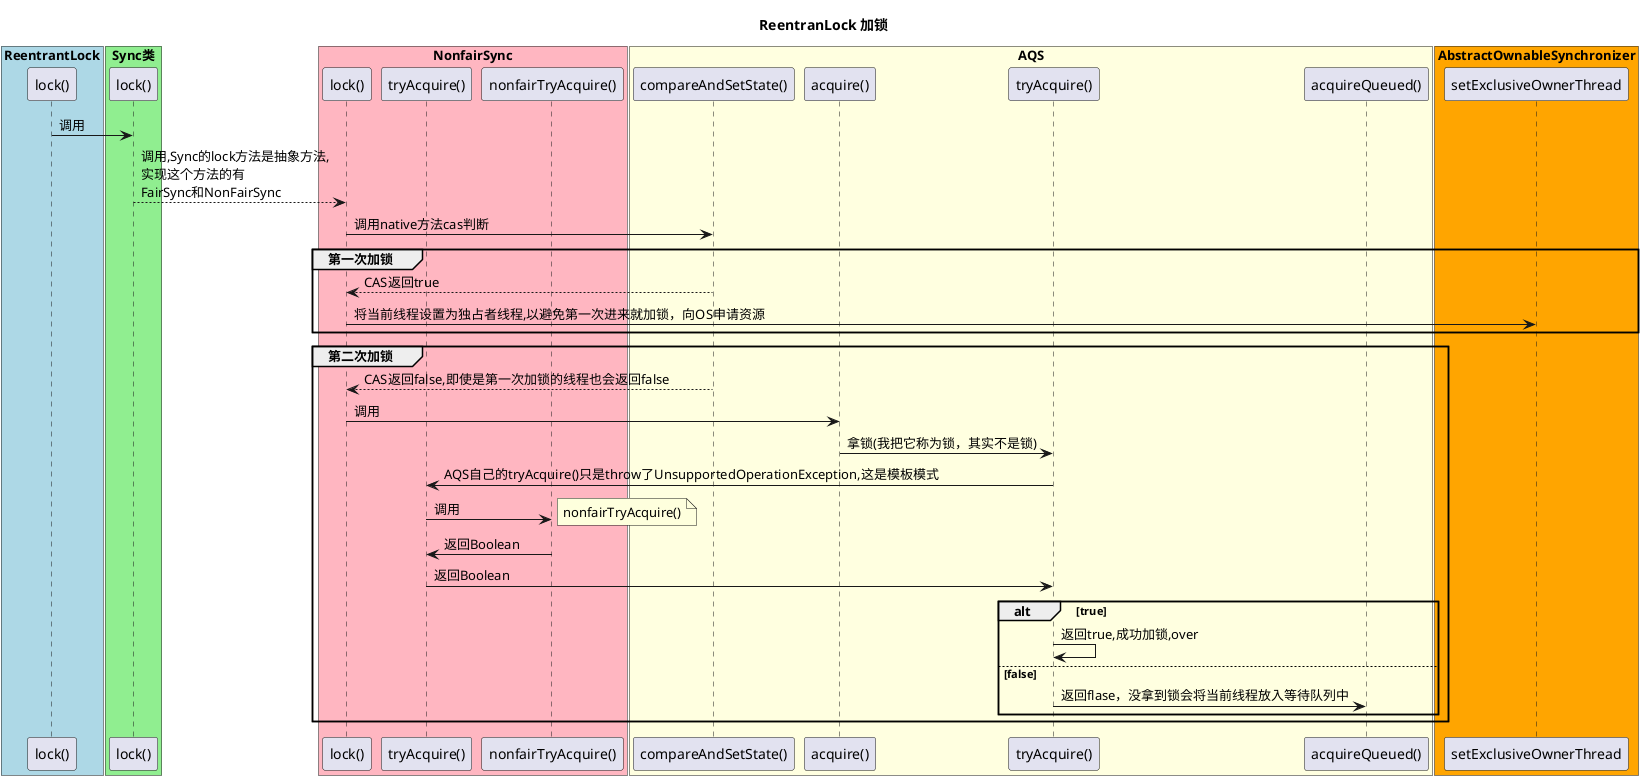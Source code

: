 @startuml

title ReentranLock 加锁

box "ReentrantLock" #LightBlue
    participant "lock()" as RLock
end box

box "Sync类" #LightGreen
    participant "lock()" as SLock
end box

box "NonfairSync" #LightPink
    participant "lock()" as NFLock
    participant "tryAcquire()" as NFTAc
    participant "nonfairTryAcquire()" as NFNFTAc
end box

box "AQS"  #LightYellow
    participant "compareAndSetState()" as CAS
    participant "acquire()" as AQSAc
    participant "tryAcquire()" as AQStAc
    participant "acquireQueued()" as AQSacQu
end box

box "AbstractOwnableSynchronizer"  #Orange
    participant setExclusiveOwnerThread as setEx
end box

RLock -> SLock:  调用
SLock --> NFLock: 调用,Sync的lock方法是抽象方法,\n实现这个方法的有\nFairSync和NonFairSync
NFLock -> CAS:调用native方法cas判断
group 第一次加锁
CAS --> NFLock: CAS返回true
NFLock -> setEx: 将当前线程设置为独占者线程,以避免第一次进来就加锁，向OS申请资源
end

group 第二次加锁
CAS --> NFLock: CAS返回false,即使是第一次加锁的线程也会返回false
NFLock -> AQSAc: 调用
AQSAc  -> AQStAc: 拿锁(我把它称为锁，其实不是锁)
AQStAc -> NFTAc: AQS自己的tryAcquire()只是throw了UnsupportedOperationException,这是模板模式
NFTAc  -> NFNFTAc: 调用
note right
nonfairTryAcquire()
end note
NFNFTAc -> NFTAc:返回Boolean
NFTAc -> AQStAc : 返回Boolean

alt true
AQStAc -> AQStAc: 返回true,成功加锁,over
else false
AQStAc -> AQSacQu: 返回flase，没拿到锁会将当前线程放入等待队列中
end
end



@enduml
